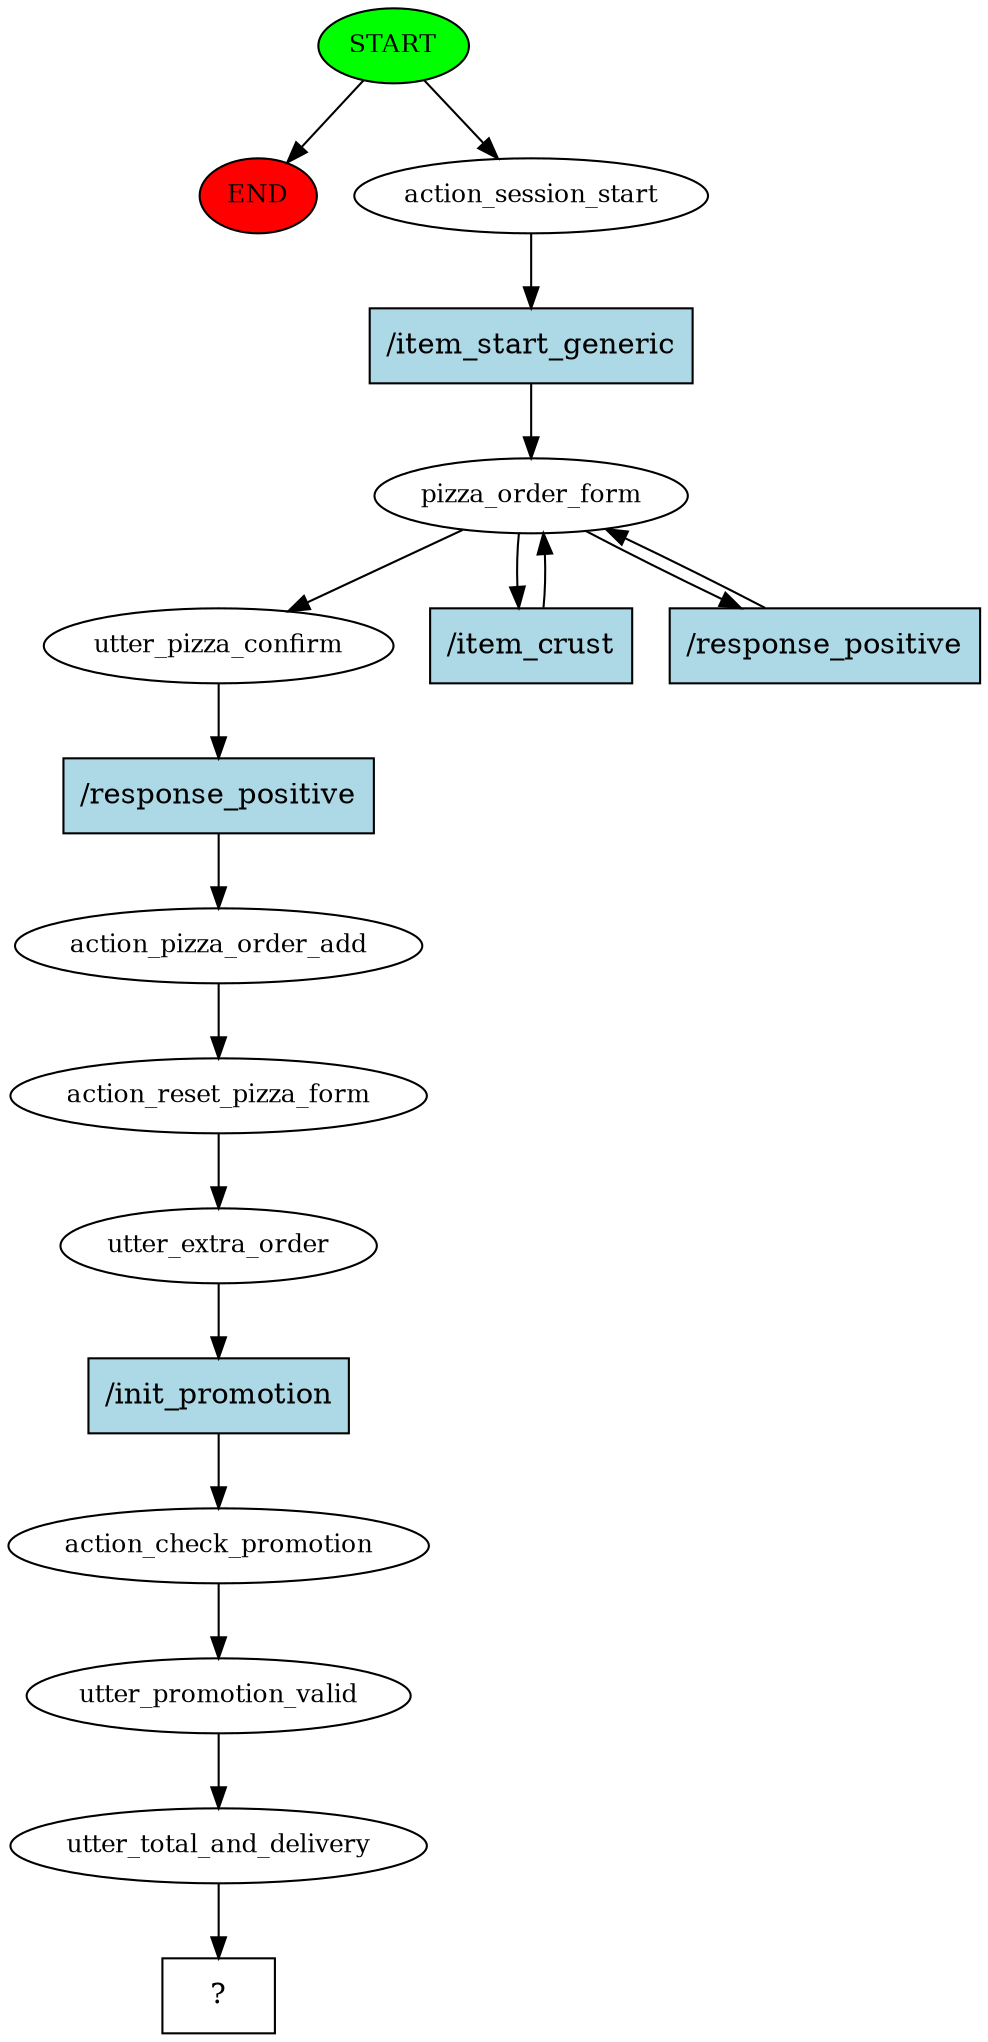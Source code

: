 digraph  {
0 [class="start active", fillcolor=green, fontsize=12, label=START, style=filled];
"-1" [class=end, fillcolor=red, fontsize=12, label=END, style=filled];
1 [class=active, fontsize=12, label=action_session_start];
2 [class=active, fontsize=12, label=pizza_order_form];
5 [class=active, fontsize=12, label=utter_pizza_confirm];
6 [class=active, fontsize=12, label=action_pizza_order_add];
7 [class=active, fontsize=12, label=action_reset_pizza_form];
8 [class=active, fontsize=12, label=utter_extra_order];
9 [class=active, fontsize=12, label=action_check_promotion];
10 [class=active, fontsize=12, label=utter_promotion_valid];
11 [class=active, fontsize=12, label=utter_total_and_delivery];
12 [class="intent dashed active", label="  ?  ", shape=rect];
13 [class="intent active", fillcolor=lightblue, label="/item_start_generic", shape=rect, style=filled];
14 [class="intent active", fillcolor=lightblue, label="/item_crust", shape=rect, style=filled];
15 [class="intent active", fillcolor=lightblue, label="/response_positive", shape=rect, style=filled];
16 [class="intent active", fillcolor=lightblue, label="/response_positive", shape=rect, style=filled];
17 [class="intent active", fillcolor=lightblue, label="/init_promotion", shape=rect, style=filled];
0 -> "-1"  [class="", key=NONE, label=""];
0 -> 1  [class=active, key=NONE, label=""];
1 -> 13  [class=active, key=0];
2 -> 5  [class=active, key=NONE, label=""];
2 -> 14  [class=active, key=0];
2 -> 15  [class=active, key=0];
5 -> 16  [class=active, key=0];
6 -> 7  [class=active, key=NONE, label=""];
7 -> 8  [class=active, key=NONE, label=""];
8 -> 17  [class=active, key=0];
9 -> 10  [class=active, key=NONE, label=""];
10 -> 11  [class=active, key=NONE, label=""];
11 -> 12  [class=active, key=NONE, label=""];
13 -> 2  [class=active, key=0];
14 -> 2  [class=active, key=0];
15 -> 2  [class=active, key=0];
16 -> 6  [class=active, key=0];
17 -> 9  [class=active, key=0];
}
